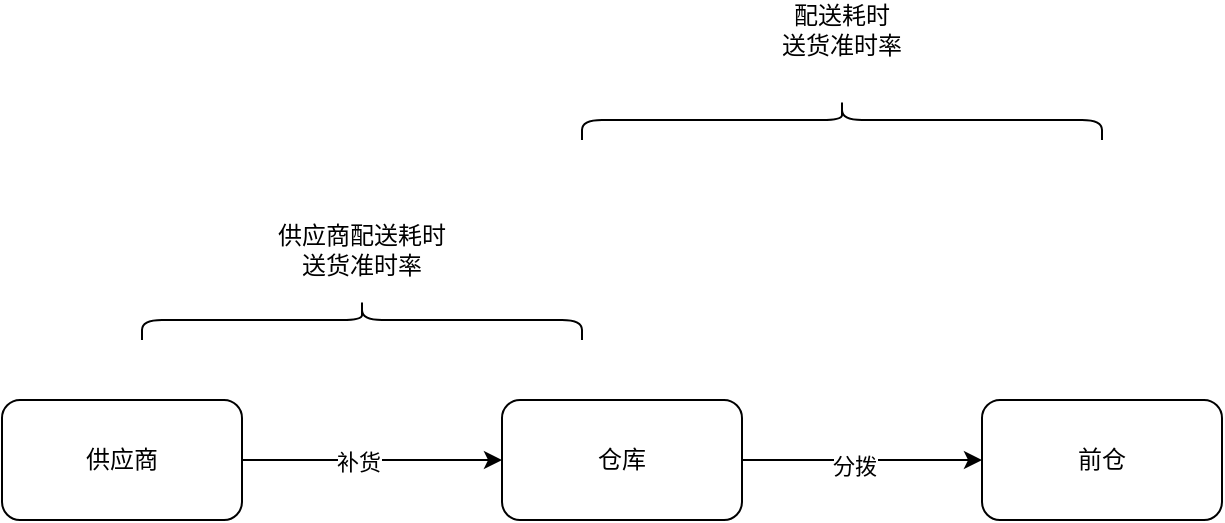 <mxfile version="24.6.4" type="github">
  <diagram name="第 1 页" id="tRfBST6jrVUNpwd-X4Iy">
    <mxGraphModel dx="908" dy="740" grid="1" gridSize="10" guides="1" tooltips="1" connect="1" arrows="1" fold="1" page="1" pageScale="1" pageWidth="827" pageHeight="1169" math="0" shadow="0">
      <root>
        <mxCell id="0" />
        <mxCell id="1" parent="0" />
        <mxCell id="Q0zz0X0sGT8H5f3NRW_U-1" value="" style="shape=curlyBracket;whiteSpace=wrap;html=1;rounded=1;labelPosition=left;verticalLabelPosition=middle;align=right;verticalAlign=middle;direction=south;" parent="1" vertex="1">
          <mxGeometry x="220" y="320" width="220" height="20" as="geometry" />
        </mxCell>
        <mxCell id="dD_eDxQh-TN9M1a51W07-6" style="edgeStyle=orthogonalEdgeStyle;rounded=0;orthogonalLoop=1;jettySize=auto;html=1;exitX=1;exitY=0.5;exitDx=0;exitDy=0;entryX=0;entryY=0.5;entryDx=0;entryDy=0;" edge="1" parent="1" source="dD_eDxQh-TN9M1a51W07-1" target="dD_eDxQh-TN9M1a51W07-2">
          <mxGeometry relative="1" as="geometry" />
        </mxCell>
        <mxCell id="dD_eDxQh-TN9M1a51W07-8" value="补货" style="edgeLabel;html=1;align=center;verticalAlign=middle;resizable=0;points=[];" vertex="1" connectable="0" parent="dD_eDxQh-TN9M1a51W07-6">
          <mxGeometry x="-0.108" y="-1" relative="1" as="geometry">
            <mxPoint as="offset" />
          </mxGeometry>
        </mxCell>
        <mxCell id="dD_eDxQh-TN9M1a51W07-1" value="供应商" style="rounded=1;whiteSpace=wrap;html=1;" vertex="1" parent="1">
          <mxGeometry x="150" y="370" width="120" height="60" as="geometry" />
        </mxCell>
        <mxCell id="dD_eDxQh-TN9M1a51W07-7" style="edgeStyle=orthogonalEdgeStyle;rounded=0;orthogonalLoop=1;jettySize=auto;html=1;exitX=1;exitY=0.5;exitDx=0;exitDy=0;entryX=0;entryY=0.5;entryDx=0;entryDy=0;" edge="1" parent="1" source="dD_eDxQh-TN9M1a51W07-2" target="dD_eDxQh-TN9M1a51W07-3">
          <mxGeometry relative="1" as="geometry" />
        </mxCell>
        <mxCell id="dD_eDxQh-TN9M1a51W07-9" value="分拨" style="edgeLabel;html=1;align=center;verticalAlign=middle;resizable=0;points=[];" vertex="1" connectable="0" parent="dD_eDxQh-TN9M1a51W07-7">
          <mxGeometry x="-0.067" y="-3" relative="1" as="geometry">
            <mxPoint as="offset" />
          </mxGeometry>
        </mxCell>
        <mxCell id="dD_eDxQh-TN9M1a51W07-2" value="仓库" style="rounded=1;whiteSpace=wrap;html=1;" vertex="1" parent="1">
          <mxGeometry x="400" y="370" width="120" height="60" as="geometry" />
        </mxCell>
        <mxCell id="dD_eDxQh-TN9M1a51W07-3" value="前仓" style="rounded=1;whiteSpace=wrap;html=1;" vertex="1" parent="1">
          <mxGeometry x="640" y="370" width="120" height="60" as="geometry" />
        </mxCell>
        <mxCell id="dD_eDxQh-TN9M1a51W07-4" value="" style="shape=curlyBracket;whiteSpace=wrap;html=1;rounded=1;labelPosition=left;verticalLabelPosition=middle;align=right;verticalAlign=middle;direction=south;" vertex="1" parent="1">
          <mxGeometry x="440" y="220" width="260" height="20" as="geometry" />
        </mxCell>
        <mxCell id="dD_eDxQh-TN9M1a51W07-5" value="&lt;div data-lake_diagram_content_editor_data=&quot;true&quot;&gt;供应商配送耗时&lt;/div&gt;&lt;span style=&quot;background-color: initial;&quot;&gt;送货准时率&lt;/span&gt;" style="text;html=1;align=center;verticalAlign=middle;whiteSpace=wrap;rounded=0;" vertex="1" parent="1">
          <mxGeometry x="265" y="280" width="130" height="30" as="geometry" />
        </mxCell>
        <mxCell id="dD_eDxQh-TN9M1a51W07-10" value="&lt;div data-lake_diagram_content_editor_data=&quot;true&quot;&gt;配送耗时&lt;div&gt;送货准时率&lt;/div&gt;&lt;/div&gt;" style="text;html=1;align=center;verticalAlign=middle;whiteSpace=wrap;rounded=0;" vertex="1" parent="1">
          <mxGeometry x="520" y="170" width="100" height="30" as="geometry" />
        </mxCell>
      </root>
    </mxGraphModel>
  </diagram>
</mxfile>
